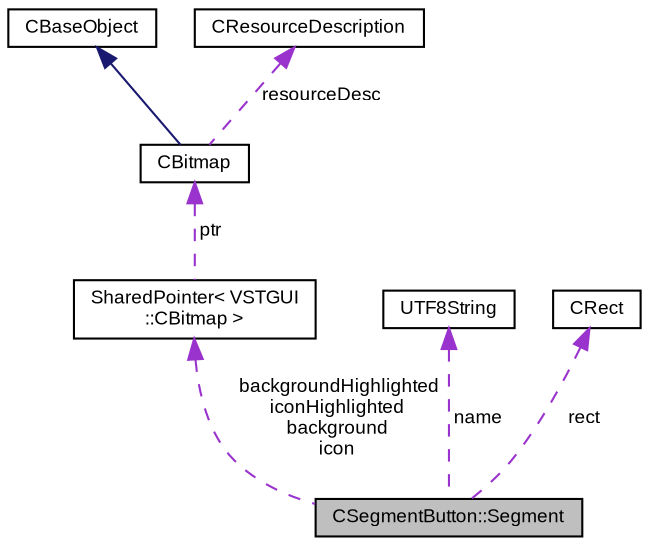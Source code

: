 digraph "CSegmentButton::Segment"
{
  bgcolor="transparent";
  edge [fontname="Arial",fontsize="9",labelfontname="Arial",labelfontsize="9"];
  node [fontname="Arial",fontsize="9",shape=record];
  Node1 [label="CSegmentButton::Segment",height=0.2,width=0.4,color="black", fillcolor="grey75", style="filled" fontcolor="black"];
  Node2 -> Node1 [dir="back",color="darkorchid3",fontsize="9",style="dashed",label=" backgroundHighlighted\niconHighlighted\nbackground\nicon" ,fontname="Arial"];
  Node2 [label="SharedPointer\< VSTGUI\l::CBitmap \>",height=0.2,width=0.4,color="black",URL="$class_v_s_t_g_u_i_1_1_shared_pointer.html"];
  Node3 -> Node2 [dir="back",color="darkorchid3",fontsize="9",style="dashed",label=" ptr" ,fontname="Arial"];
  Node3 [label="CBitmap",height=0.2,width=0.4,color="black",URL="$class_v_s_t_g_u_i_1_1_c_bitmap.html",tooltip="Encapsulates various platform depended kinds of bitmaps. "];
  Node4 -> Node3 [dir="back",color="midnightblue",fontsize="9",style="solid",fontname="Arial"];
  Node4 [label="CBaseObject",height=0.2,width=0.4,color="black",URL="$class_v_s_t_g_u_i_1_1_c_base_object.html",tooltip="Base Object with reference counter. "];
  Node5 -> Node3 [dir="back",color="darkorchid3",fontsize="9",style="dashed",label=" resourceDesc" ,fontname="Arial"];
  Node5 [label="CResourceDescription",height=0.2,width=0.4,color="black",URL="$class_v_s_t_g_u_i_1_1_c_resource_description.html",tooltip="Describes a resource by name or by ID. "];
  Node6 -> Node1 [dir="back",color="darkorchid3",fontsize="9",style="dashed",label=" name" ,fontname="Arial"];
  Node6 [label="UTF8String",height=0.2,width=0.4,color="black",URL="$class_v_s_t_g_u_i_1_1_u_t_f8_string.html",tooltip="holds an UTF8 encoded string and a platform representation of it "];
  Node7 -> Node1 [dir="back",color="darkorchid3",fontsize="9",style="dashed",label=" rect" ,fontname="Arial"];
  Node7 [label="CRect",height=0.2,width=0.4,color="black",URL="$struct_v_s_t_g_u_i_1_1_c_rect.html",tooltip="Rect structure. "];
}
